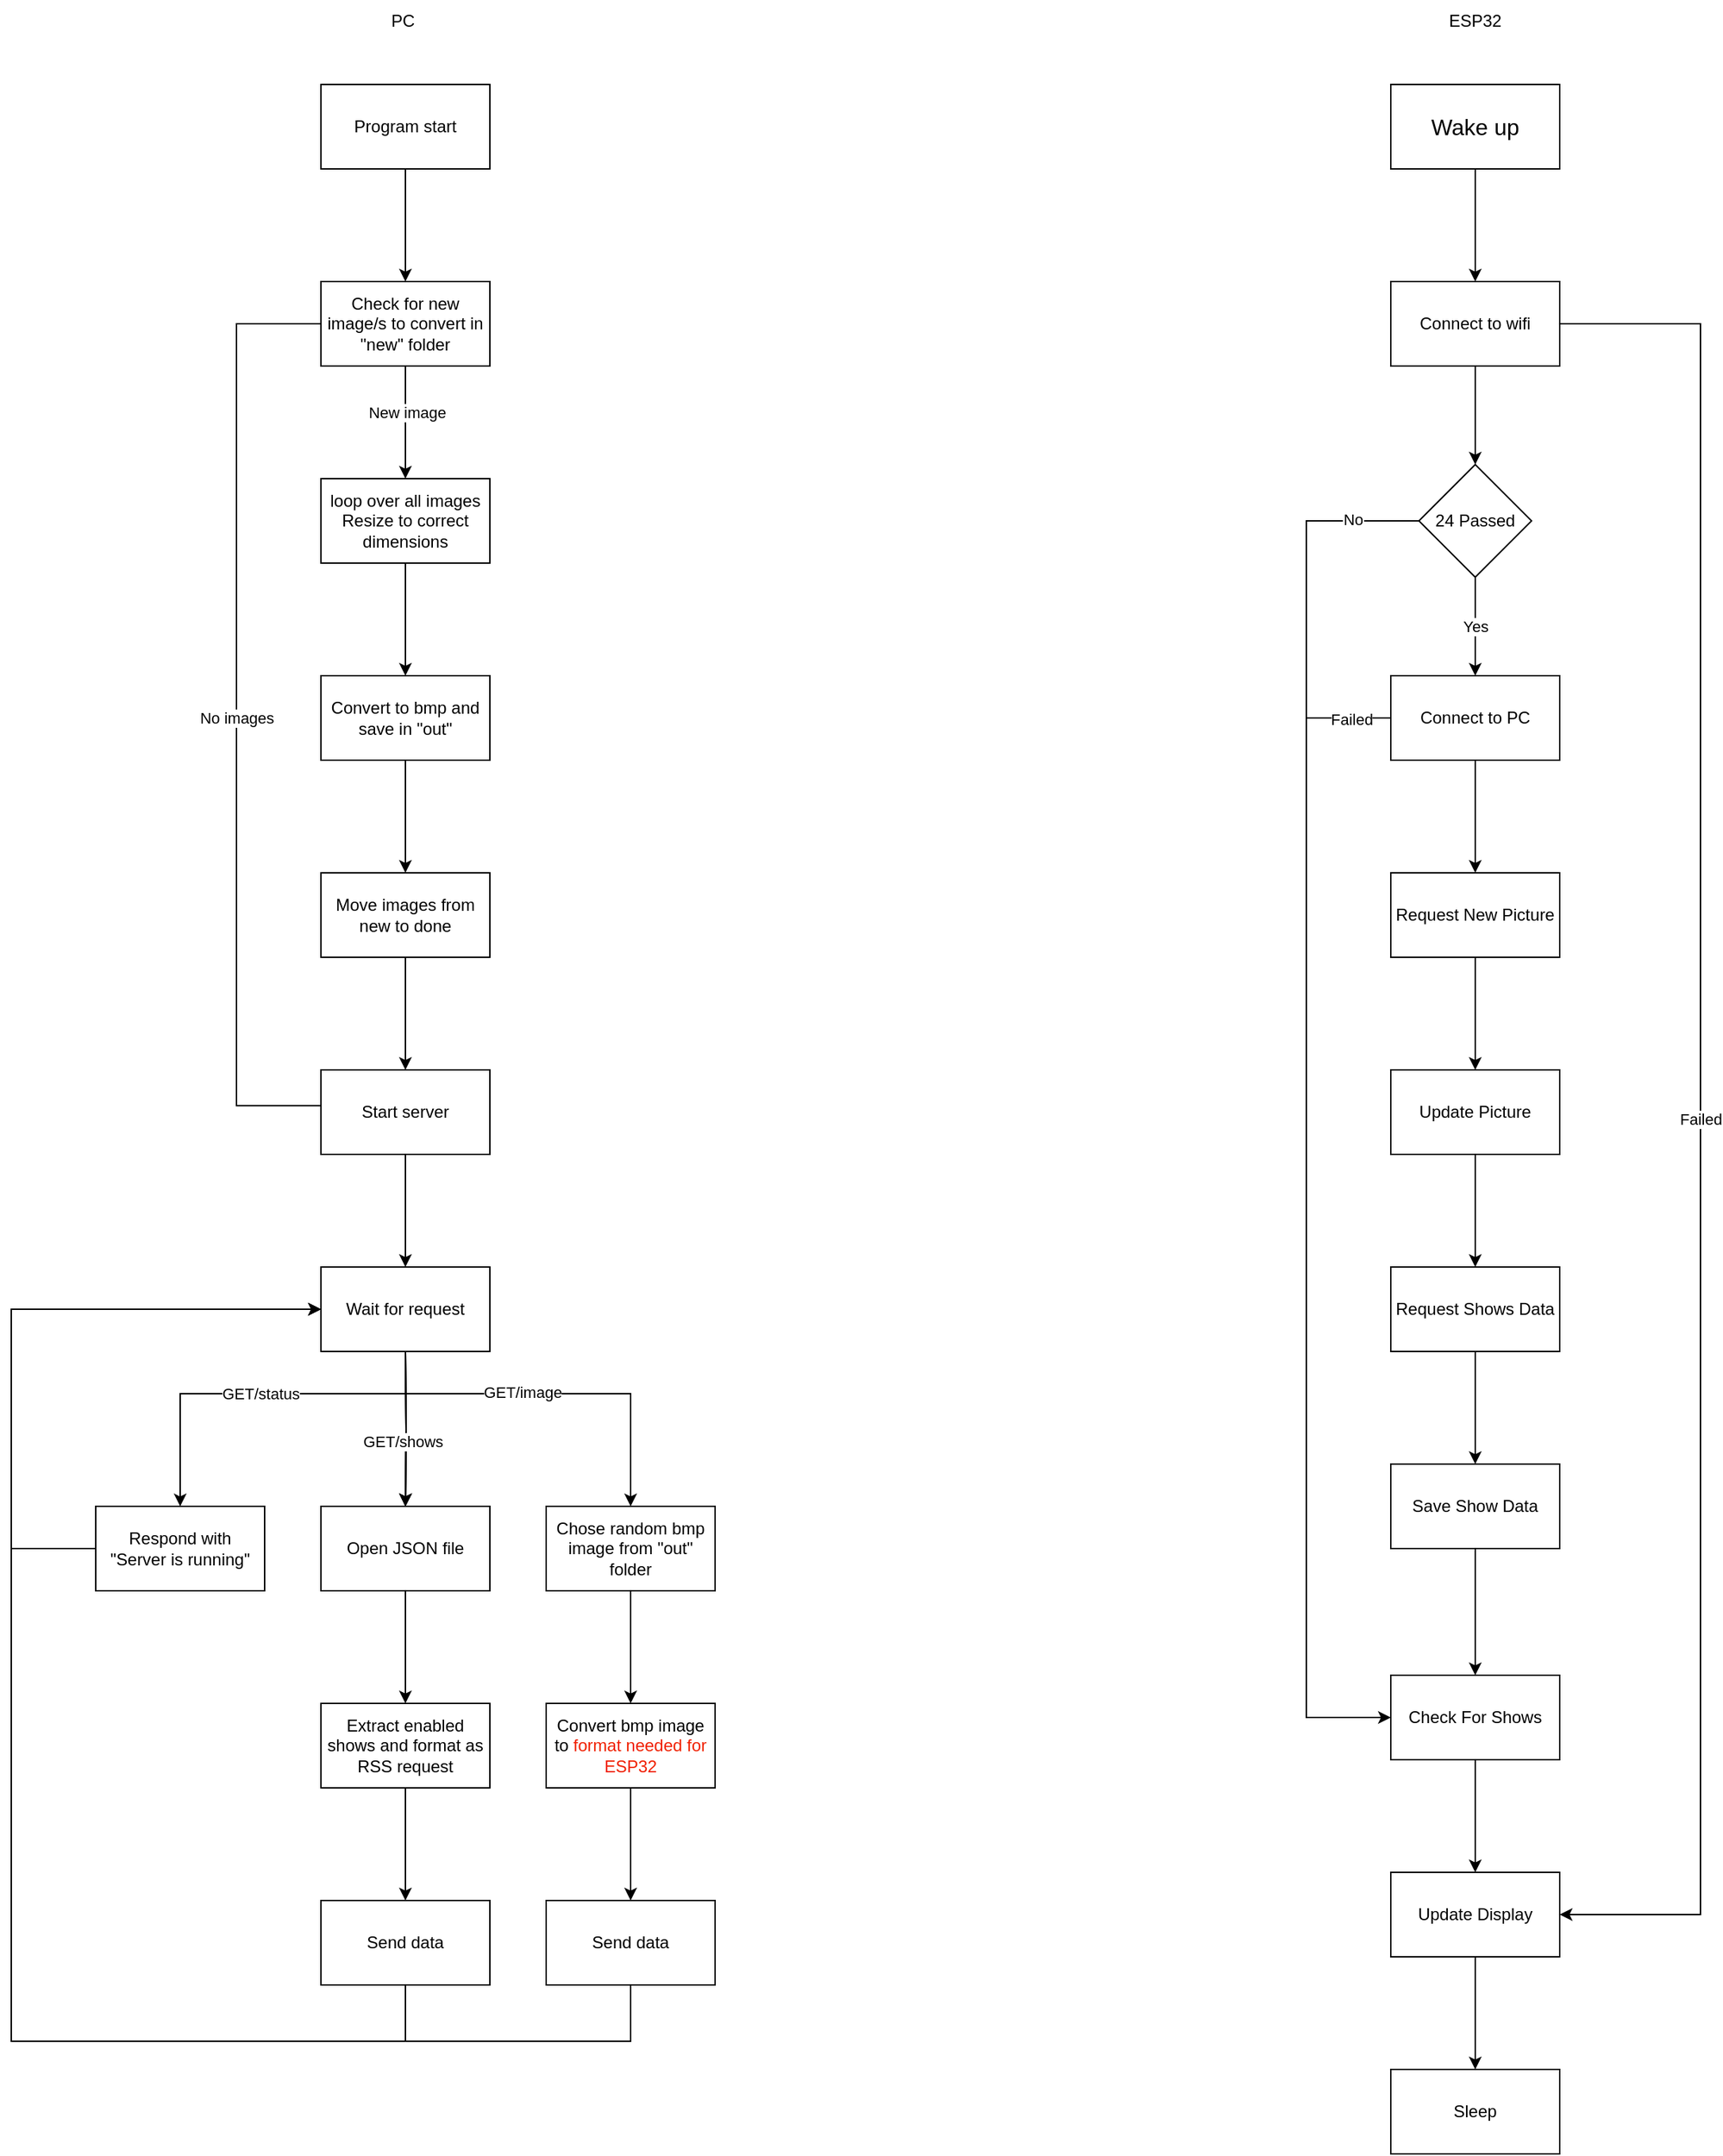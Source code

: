 <mxfile version="24.4.0" type="device">
  <diagram name="Page-1" id="v_gVXT-2C1-Ex_dfOq-r">
    <mxGraphModel dx="3262" dy="1403" grid="1" gridSize="10" guides="1" tooltips="1" connect="1" arrows="1" fold="1" page="0" pageScale="1" pageWidth="850" pageHeight="1100" math="0" shadow="0">
      <root>
        <mxCell id="0" />
        <mxCell id="1" parent="0" />
        <mxCell id="hlbekgY0zkf7wDWTZu2V-8" value="" style="edgeStyle=orthogonalEdgeStyle;rounded=0;orthogonalLoop=1;jettySize=auto;html=1;" parent="1" source="hlbekgY0zkf7wDWTZu2V-6" target="hlbekgY0zkf7wDWTZu2V-7" edge="1">
          <mxGeometry relative="1" as="geometry" />
        </mxCell>
        <mxCell id="hlbekgY0zkf7wDWTZu2V-6" value="&lt;font style=&quot;font-size: 16px;&quot;&gt;Wake up&lt;/font&gt;" style="rounded=0;whiteSpace=wrap;html=1;" parent="1" vertex="1">
          <mxGeometry x="340" y="50" width="120" height="60" as="geometry" />
        </mxCell>
        <mxCell id="hlbekgY0zkf7wDWTZu2V-16" value="" style="edgeStyle=orthogonalEdgeStyle;rounded=0;orthogonalLoop=1;jettySize=auto;html=1;" parent="1" source="hlbekgY0zkf7wDWTZu2V-7" target="hlbekgY0zkf7wDWTZu2V-15" edge="1">
          <mxGeometry relative="1" as="geometry" />
        </mxCell>
        <mxCell id="blfPtZFTOmCnmUc9d1Bj-1" value="Failed" style="edgeStyle=orthogonalEdgeStyle;rounded=0;orthogonalLoop=1;jettySize=auto;html=1;entryX=1;entryY=0.5;entryDx=0;entryDy=0;" parent="1" source="hlbekgY0zkf7wDWTZu2V-7" target="hlbekgY0zkf7wDWTZu2V-35" edge="1">
          <mxGeometry relative="1" as="geometry">
            <mxPoint x="600" y="1370" as="targetPoint" />
            <Array as="points">
              <mxPoint x="560" y="220" />
              <mxPoint x="560" y="1350" />
            </Array>
          </mxGeometry>
        </mxCell>
        <mxCell id="hlbekgY0zkf7wDWTZu2V-7" value="Connect to wifi" style="whiteSpace=wrap;html=1;rounded=0;" parent="1" vertex="1">
          <mxGeometry x="340" y="190" width="120" height="60" as="geometry" />
        </mxCell>
        <mxCell id="hlbekgY0zkf7wDWTZu2V-14" value="" style="edgeStyle=orthogonalEdgeStyle;rounded=0;orthogonalLoop=1;jettySize=auto;html=1;" parent="1" source="hlbekgY0zkf7wDWTZu2V-11" target="hlbekgY0zkf7wDWTZu2V-13" edge="1">
          <mxGeometry relative="1" as="geometry" />
        </mxCell>
        <mxCell id="hlbekgY0zkf7wDWTZu2V-30" style="edgeStyle=orthogonalEdgeStyle;rounded=0;orthogonalLoop=1;jettySize=auto;html=1;endArrow=none;endFill=0;" parent="1" source="hlbekgY0zkf7wDWTZu2V-11" edge="1">
          <mxGeometry relative="1" as="geometry">
            <mxPoint x="280" y="500" as="targetPoint" />
          </mxGeometry>
        </mxCell>
        <mxCell id="hlbekgY0zkf7wDWTZu2V-31" value="Failed" style="edgeLabel;html=1;align=center;verticalAlign=middle;resizable=0;points=[];" parent="hlbekgY0zkf7wDWTZu2V-30" vertex="1" connectable="0">
          <mxGeometry x="-0.056" y="1" relative="1" as="geometry">
            <mxPoint as="offset" />
          </mxGeometry>
        </mxCell>
        <mxCell id="hlbekgY0zkf7wDWTZu2V-11" value="Connect to PC" style="whiteSpace=wrap;html=1;rounded=0;" parent="1" vertex="1">
          <mxGeometry x="340" y="470" width="120" height="60" as="geometry" />
        </mxCell>
        <mxCell id="hlbekgY0zkf7wDWTZu2V-19" value="" style="edgeStyle=orthogonalEdgeStyle;rounded=0;orthogonalLoop=1;jettySize=auto;html=1;" parent="1" source="hlbekgY0zkf7wDWTZu2V-13" target="hlbekgY0zkf7wDWTZu2V-18" edge="1">
          <mxGeometry relative="1" as="geometry" />
        </mxCell>
        <mxCell id="hlbekgY0zkf7wDWTZu2V-13" value="Request New Picture" style="whiteSpace=wrap;html=1;rounded=0;" parent="1" vertex="1">
          <mxGeometry x="340" y="610" width="120" height="60" as="geometry" />
        </mxCell>
        <mxCell id="hlbekgY0zkf7wDWTZu2V-17" value="Yes" style="edgeStyle=orthogonalEdgeStyle;rounded=0;orthogonalLoop=1;jettySize=auto;html=1;entryX=0.5;entryY=0;entryDx=0;entryDy=0;" parent="1" source="hlbekgY0zkf7wDWTZu2V-15" target="hlbekgY0zkf7wDWTZu2V-11" edge="1">
          <mxGeometry relative="1" as="geometry" />
        </mxCell>
        <mxCell id="hlbekgY0zkf7wDWTZu2V-24" style="edgeStyle=orthogonalEdgeStyle;rounded=0;orthogonalLoop=1;jettySize=auto;html=1;entryX=0;entryY=0.5;entryDx=0;entryDy=0;" parent="1" source="hlbekgY0zkf7wDWTZu2V-15" target="hlbekgY0zkf7wDWTZu2V-22" edge="1">
          <mxGeometry relative="1" as="geometry">
            <mxPoint x="280" y="1060" as="targetPoint" />
            <Array as="points">
              <mxPoint x="280" y="360" />
              <mxPoint x="280" y="1210" />
            </Array>
          </mxGeometry>
        </mxCell>
        <mxCell id="hlbekgY0zkf7wDWTZu2V-29" value="No" style="edgeLabel;html=1;align=center;verticalAlign=middle;resizable=0;points=[];" parent="hlbekgY0zkf7wDWTZu2V-24" vertex="1" connectable="0">
          <mxGeometry x="-0.905" y="-1" relative="1" as="geometry">
            <mxPoint as="offset" />
          </mxGeometry>
        </mxCell>
        <mxCell id="hlbekgY0zkf7wDWTZu2V-15" value="24 Passed" style="rhombus;whiteSpace=wrap;html=1;rounded=0;" parent="1" vertex="1">
          <mxGeometry x="360" y="320" width="80" height="80" as="geometry" />
        </mxCell>
        <mxCell id="hlbekgY0zkf7wDWTZu2V-21" value="" style="edgeStyle=orthogonalEdgeStyle;rounded=0;orthogonalLoop=1;jettySize=auto;html=1;" parent="1" source="hlbekgY0zkf7wDWTZu2V-18" target="hlbekgY0zkf7wDWTZu2V-20" edge="1">
          <mxGeometry relative="1" as="geometry" />
        </mxCell>
        <mxCell id="hlbekgY0zkf7wDWTZu2V-18" value="Update Picture" style="whiteSpace=wrap;html=1;rounded=0;" parent="1" vertex="1">
          <mxGeometry x="340" y="750" width="120" height="60" as="geometry" />
        </mxCell>
        <mxCell id="hlbekgY0zkf7wDWTZu2V-33" value="" style="edgeStyle=orthogonalEdgeStyle;rounded=0;orthogonalLoop=1;jettySize=auto;html=1;" parent="1" source="hlbekgY0zkf7wDWTZu2V-20" target="hlbekgY0zkf7wDWTZu2V-32" edge="1">
          <mxGeometry relative="1" as="geometry" />
        </mxCell>
        <mxCell id="hlbekgY0zkf7wDWTZu2V-20" value="Request Shows D&lt;span style=&quot;background-color: initial;&quot;&gt;ata&lt;/span&gt;" style="whiteSpace=wrap;html=1;rounded=0;" parent="1" vertex="1">
          <mxGeometry x="340" y="890" width="120" height="60" as="geometry" />
        </mxCell>
        <mxCell id="hlbekgY0zkf7wDWTZu2V-36" value="" style="edgeStyle=orthogonalEdgeStyle;rounded=0;orthogonalLoop=1;jettySize=auto;html=1;" parent="1" source="hlbekgY0zkf7wDWTZu2V-22" target="hlbekgY0zkf7wDWTZu2V-35" edge="1">
          <mxGeometry relative="1" as="geometry" />
        </mxCell>
        <mxCell id="hlbekgY0zkf7wDWTZu2V-22" value="Check For Shows" style="whiteSpace=wrap;html=1;rounded=0;" parent="1" vertex="1">
          <mxGeometry x="340" y="1180" width="120" height="60" as="geometry" />
        </mxCell>
        <mxCell id="hlbekgY0zkf7wDWTZu2V-34" style="edgeStyle=orthogonalEdgeStyle;rounded=0;orthogonalLoop=1;jettySize=auto;html=1;entryX=0.5;entryY=0;entryDx=0;entryDy=0;" parent="1" source="hlbekgY0zkf7wDWTZu2V-32" target="hlbekgY0zkf7wDWTZu2V-22" edge="1">
          <mxGeometry relative="1" as="geometry" />
        </mxCell>
        <mxCell id="hlbekgY0zkf7wDWTZu2V-32" value="Save Show Data" style="whiteSpace=wrap;html=1;rounded=0;" parent="1" vertex="1">
          <mxGeometry x="340" y="1030" width="120" height="60" as="geometry" />
        </mxCell>
        <mxCell id="hlbekgY0zkf7wDWTZu2V-38" value="" style="edgeStyle=orthogonalEdgeStyle;rounded=0;orthogonalLoop=1;jettySize=auto;html=1;" parent="1" source="hlbekgY0zkf7wDWTZu2V-35" target="hlbekgY0zkf7wDWTZu2V-37" edge="1">
          <mxGeometry relative="1" as="geometry" />
        </mxCell>
        <mxCell id="hlbekgY0zkf7wDWTZu2V-35" value="Update Display" style="whiteSpace=wrap;html=1;rounded=0;" parent="1" vertex="1">
          <mxGeometry x="340" y="1320" width="120" height="60" as="geometry" />
        </mxCell>
        <mxCell id="hlbekgY0zkf7wDWTZu2V-37" value="Sleep" style="whiteSpace=wrap;html=1;rounded=0;" parent="1" vertex="1">
          <mxGeometry x="340" y="1460" width="120" height="60" as="geometry" />
        </mxCell>
        <mxCell id="sk65VkWbbbenA7P_Koog-1" value="ESP32" style="text;html=1;align=center;verticalAlign=middle;whiteSpace=wrap;rounded=0;" vertex="1" parent="1">
          <mxGeometry x="370" y="-10" width="60" height="30" as="geometry" />
        </mxCell>
        <mxCell id="sk65VkWbbbenA7P_Koog-2" value="PC&amp;nbsp;" style="text;html=1;align=center;verticalAlign=middle;whiteSpace=wrap;rounded=0;" vertex="1" parent="1">
          <mxGeometry x="-390" y="-10" width="60" height="30" as="geometry" />
        </mxCell>
        <mxCell id="sk65VkWbbbenA7P_Koog-6" value="" style="edgeStyle=orthogonalEdgeStyle;rounded=0;orthogonalLoop=1;jettySize=auto;html=1;" edge="1" parent="1" source="sk65VkWbbbenA7P_Koog-3" target="sk65VkWbbbenA7P_Koog-5">
          <mxGeometry relative="1" as="geometry" />
        </mxCell>
        <mxCell id="sk65VkWbbbenA7P_Koog-3" value="Program start" style="rounded=0;whiteSpace=wrap;html=1;" vertex="1" parent="1">
          <mxGeometry x="-420" y="50" width="120" height="60" as="geometry" />
        </mxCell>
        <mxCell id="sk65VkWbbbenA7P_Koog-8" value="" style="edgeStyle=orthogonalEdgeStyle;rounded=0;orthogonalLoop=1;jettySize=auto;html=1;" edge="1" parent="1" source="sk65VkWbbbenA7P_Koog-5" target="sk65VkWbbbenA7P_Koog-7">
          <mxGeometry relative="1" as="geometry" />
        </mxCell>
        <mxCell id="sk65VkWbbbenA7P_Koog-9" value="New image" style="edgeLabel;html=1;align=center;verticalAlign=middle;resizable=0;points=[];" vertex="1" connectable="0" parent="sk65VkWbbbenA7P_Koog-8">
          <mxGeometry x="-0.193" y="1" relative="1" as="geometry">
            <mxPoint as="offset" />
          </mxGeometry>
        </mxCell>
        <mxCell id="sk65VkWbbbenA7P_Koog-10" value="No images" style="edgeStyle=orthogonalEdgeStyle;rounded=0;orthogonalLoop=1;jettySize=auto;html=1;entryX=0.995;entryY=0.424;entryDx=0;entryDy=0;entryPerimeter=0;" edge="1" parent="1" source="sk65VkWbbbenA7P_Koog-5" target="sk65VkWbbbenA7P_Koog-16">
          <mxGeometry x="-0.144" relative="1" as="geometry">
            <mxPoint x="-180" y="750" as="targetPoint" />
            <Array as="points">
              <mxPoint x="-480" y="220" />
              <mxPoint x="-480" y="775" />
            </Array>
            <mxPoint as="offset" />
          </mxGeometry>
        </mxCell>
        <mxCell id="sk65VkWbbbenA7P_Koog-5" value="Check for new image/s to convert in &quot;new&quot; folder" style="whiteSpace=wrap;html=1;rounded=0;" vertex="1" parent="1">
          <mxGeometry x="-420" y="190" width="120" height="60" as="geometry" />
        </mxCell>
        <mxCell id="sk65VkWbbbenA7P_Koog-12" value="" style="edgeStyle=orthogonalEdgeStyle;rounded=0;orthogonalLoop=1;jettySize=auto;html=1;" edge="1" parent="1" source="sk65VkWbbbenA7P_Koog-7" target="sk65VkWbbbenA7P_Koog-11">
          <mxGeometry relative="1" as="geometry" />
        </mxCell>
        <mxCell id="sk65VkWbbbenA7P_Koog-7" value="loop over all images&lt;div&gt;Resize to correct dimensions&lt;/div&gt;" style="whiteSpace=wrap;html=1;rounded=0;" vertex="1" parent="1">
          <mxGeometry x="-420" y="330" width="120" height="60" as="geometry" />
        </mxCell>
        <mxCell id="sk65VkWbbbenA7P_Koog-15" value="" style="edgeStyle=orthogonalEdgeStyle;rounded=0;orthogonalLoop=1;jettySize=auto;html=1;" edge="1" parent="1" source="sk65VkWbbbenA7P_Koog-11" target="sk65VkWbbbenA7P_Koog-14">
          <mxGeometry relative="1" as="geometry" />
        </mxCell>
        <mxCell id="sk65VkWbbbenA7P_Koog-11" value="Convert to bmp and save in &quot;out&quot;" style="whiteSpace=wrap;html=1;rounded=0;" vertex="1" parent="1">
          <mxGeometry x="-420" y="470" width="120" height="60" as="geometry" />
        </mxCell>
        <mxCell id="sk65VkWbbbenA7P_Koog-17" value="" style="edgeStyle=orthogonalEdgeStyle;rounded=0;orthogonalLoop=1;jettySize=auto;html=1;" edge="1" parent="1" source="sk65VkWbbbenA7P_Koog-14" target="sk65VkWbbbenA7P_Koog-16">
          <mxGeometry relative="1" as="geometry" />
        </mxCell>
        <mxCell id="sk65VkWbbbenA7P_Koog-14" value="Move images from new to done" style="whiteSpace=wrap;html=1;rounded=0;" vertex="1" parent="1">
          <mxGeometry x="-420" y="610" width="120" height="60" as="geometry" />
        </mxCell>
        <mxCell id="sk65VkWbbbenA7P_Koog-19" value="" style="edgeStyle=orthogonalEdgeStyle;rounded=0;orthogonalLoop=1;jettySize=auto;html=1;" edge="1" parent="1" target="sk65VkWbbbenA7P_Koog-18">
          <mxGeometry relative="1" as="geometry">
            <mxPoint x="-360" y="950" as="sourcePoint" />
            <Array as="points">
              <mxPoint x="-360" y="980" />
              <mxPoint x="-520" y="980" />
            </Array>
          </mxGeometry>
        </mxCell>
        <mxCell id="sk65VkWbbbenA7P_Koog-22" value="GET/status" style="edgeLabel;html=1;align=center;verticalAlign=middle;resizable=0;points=[];" vertex="1" connectable="0" parent="sk65VkWbbbenA7P_Koog-19">
          <mxGeometry x="-0.013" relative="1" as="geometry">
            <mxPoint as="offset" />
          </mxGeometry>
        </mxCell>
        <mxCell id="sk65VkWbbbenA7P_Koog-21" value="" style="edgeStyle=orthogonalEdgeStyle;rounded=0;orthogonalLoop=1;jettySize=auto;html=1;" edge="1" parent="1" target="sk65VkWbbbenA7P_Koog-20">
          <mxGeometry relative="1" as="geometry">
            <mxPoint x="-360" y="950" as="sourcePoint" />
          </mxGeometry>
        </mxCell>
        <mxCell id="sk65VkWbbbenA7P_Koog-24" value="" style="edgeStyle=orthogonalEdgeStyle;rounded=0;orthogonalLoop=1;jettySize=auto;html=1;" edge="1" parent="1" target="sk65VkWbbbenA7P_Koog-20">
          <mxGeometry relative="1" as="geometry">
            <mxPoint x="-360" y="950" as="sourcePoint" />
          </mxGeometry>
        </mxCell>
        <mxCell id="sk65VkWbbbenA7P_Koog-25" value="" style="edgeStyle=orthogonalEdgeStyle;rounded=0;orthogonalLoop=1;jettySize=auto;html=1;" edge="1" parent="1" target="sk65VkWbbbenA7P_Koog-20">
          <mxGeometry relative="1" as="geometry">
            <mxPoint x="-360" y="950" as="sourcePoint" />
          </mxGeometry>
        </mxCell>
        <mxCell id="sk65VkWbbbenA7P_Koog-26" value="" style="edgeStyle=orthogonalEdgeStyle;rounded=0;orthogonalLoop=1;jettySize=auto;html=1;" edge="1" parent="1" target="sk65VkWbbbenA7P_Koog-20">
          <mxGeometry relative="1" as="geometry">
            <mxPoint x="-360" y="950" as="sourcePoint" />
          </mxGeometry>
        </mxCell>
        <mxCell id="sk65VkWbbbenA7P_Koog-31" value="GET/shows" style="edgeLabel;html=1;align=center;verticalAlign=middle;resizable=0;points=[];" vertex="1" connectable="0" parent="sk65VkWbbbenA7P_Koog-26">
          <mxGeometry x="0.169" y="-2" relative="1" as="geometry">
            <mxPoint as="offset" />
          </mxGeometry>
        </mxCell>
        <mxCell id="sk65VkWbbbenA7P_Koog-28" value="" style="edgeStyle=orthogonalEdgeStyle;rounded=0;orthogonalLoop=1;jettySize=auto;html=1;" edge="1" parent="1" target="sk65VkWbbbenA7P_Koog-27">
          <mxGeometry relative="1" as="geometry">
            <mxPoint x="-360" y="950" as="sourcePoint" />
            <Array as="points">
              <mxPoint x="-360" y="980" />
              <mxPoint x="-200" y="980" />
            </Array>
          </mxGeometry>
        </mxCell>
        <mxCell id="sk65VkWbbbenA7P_Koog-30" value="GET/image" style="edgeLabel;html=1;align=center;verticalAlign=middle;resizable=0;points=[];" vertex="1" connectable="0" parent="sk65VkWbbbenA7P_Koog-28">
          <mxGeometry x="-0.164" y="1" relative="1" as="geometry">
            <mxPoint as="offset" />
          </mxGeometry>
        </mxCell>
        <mxCell id="sk65VkWbbbenA7P_Koog-37" value="" style="edgeStyle=orthogonalEdgeStyle;rounded=0;orthogonalLoop=1;jettySize=auto;html=1;" edge="1" parent="1" source="sk65VkWbbbenA7P_Koog-16" target="sk65VkWbbbenA7P_Koog-36">
          <mxGeometry relative="1" as="geometry" />
        </mxCell>
        <mxCell id="sk65VkWbbbenA7P_Koog-16" value="Start server" style="whiteSpace=wrap;html=1;rounded=0;" vertex="1" parent="1">
          <mxGeometry x="-420" y="750" width="120" height="60" as="geometry" />
        </mxCell>
        <mxCell id="sk65VkWbbbenA7P_Koog-42" style="edgeStyle=orthogonalEdgeStyle;rounded=0;orthogonalLoop=1;jettySize=auto;html=1;entryX=0;entryY=0.5;entryDx=0;entryDy=0;" edge="1" parent="1" source="sk65VkWbbbenA7P_Koog-18" target="sk65VkWbbbenA7P_Koog-36">
          <mxGeometry relative="1" as="geometry">
            <Array as="points">
              <mxPoint x="-640" y="1090" />
              <mxPoint x="-640" y="920" />
            </Array>
          </mxGeometry>
        </mxCell>
        <mxCell id="sk65VkWbbbenA7P_Koog-18" value="Respond with&lt;div&gt;&quot;Server is running&quot;&lt;/div&gt;" style="whiteSpace=wrap;html=1;rounded=0;" vertex="1" parent="1">
          <mxGeometry x="-580" y="1060" width="120" height="60" as="geometry" />
        </mxCell>
        <mxCell id="sk65VkWbbbenA7P_Koog-33" value="" style="edgeStyle=orthogonalEdgeStyle;rounded=0;orthogonalLoop=1;jettySize=auto;html=1;" edge="1" parent="1" source="sk65VkWbbbenA7P_Koog-20" target="sk65VkWbbbenA7P_Koog-32">
          <mxGeometry relative="1" as="geometry" />
        </mxCell>
        <mxCell id="sk65VkWbbbenA7P_Koog-20" value="Open JSON file" style="whiteSpace=wrap;html=1;rounded=0;" vertex="1" parent="1">
          <mxGeometry x="-420" y="1060" width="120" height="60" as="geometry" />
        </mxCell>
        <mxCell id="sk65VkWbbbenA7P_Koog-39" value="" style="edgeStyle=orthogonalEdgeStyle;rounded=0;orthogonalLoop=1;jettySize=auto;html=1;" edge="1" parent="1" source="sk65VkWbbbenA7P_Koog-27" target="sk65VkWbbbenA7P_Koog-38">
          <mxGeometry relative="1" as="geometry" />
        </mxCell>
        <mxCell id="sk65VkWbbbenA7P_Koog-27" value="Chose random bmp image from &quot;out&quot; folder" style="whiteSpace=wrap;html=1;rounded=0;" vertex="1" parent="1">
          <mxGeometry x="-260" y="1060" width="120" height="60" as="geometry" />
        </mxCell>
        <mxCell id="sk65VkWbbbenA7P_Koog-35" value="" style="edgeStyle=orthogonalEdgeStyle;rounded=0;orthogonalLoop=1;jettySize=auto;html=1;" edge="1" parent="1" source="sk65VkWbbbenA7P_Koog-32" target="sk65VkWbbbenA7P_Koog-34">
          <mxGeometry relative="1" as="geometry" />
        </mxCell>
        <mxCell id="sk65VkWbbbenA7P_Koog-32" value="Extract enabled shows and format as RSS request" style="whiteSpace=wrap;html=1;rounded=0;" vertex="1" parent="1">
          <mxGeometry x="-420" y="1200" width="120" height="60" as="geometry" />
        </mxCell>
        <mxCell id="sk65VkWbbbenA7P_Koog-43" style="edgeStyle=orthogonalEdgeStyle;rounded=0;orthogonalLoop=1;jettySize=auto;html=1;entryX=0;entryY=0.5;entryDx=0;entryDy=0;" edge="1" parent="1" source="sk65VkWbbbenA7P_Koog-34" target="sk65VkWbbbenA7P_Koog-36">
          <mxGeometry relative="1" as="geometry">
            <Array as="points">
              <mxPoint x="-360" y="1440" />
              <mxPoint x="-640" y="1440" />
              <mxPoint x="-640" y="920" />
            </Array>
          </mxGeometry>
        </mxCell>
        <mxCell id="sk65VkWbbbenA7P_Koog-34" value="Send data" style="whiteSpace=wrap;html=1;rounded=0;" vertex="1" parent="1">
          <mxGeometry x="-420" y="1340" width="120" height="60" as="geometry" />
        </mxCell>
        <mxCell id="sk65VkWbbbenA7P_Koog-36" value="Wait for request" style="whiteSpace=wrap;html=1;rounded=0;" vertex="1" parent="1">
          <mxGeometry x="-420" y="890" width="120" height="60" as="geometry" />
        </mxCell>
        <mxCell id="sk65VkWbbbenA7P_Koog-41" value="" style="edgeStyle=orthogonalEdgeStyle;rounded=0;orthogonalLoop=1;jettySize=auto;html=1;" edge="1" parent="1" source="sk65VkWbbbenA7P_Koog-38" target="sk65VkWbbbenA7P_Koog-40">
          <mxGeometry relative="1" as="geometry" />
        </mxCell>
        <mxCell id="sk65VkWbbbenA7P_Koog-38" value="Convert bmp image to &lt;font color=&quot;#f02000&quot;&gt;format needed for ESP32&lt;/font&gt;" style="whiteSpace=wrap;html=1;rounded=0;" vertex="1" parent="1">
          <mxGeometry x="-260" y="1200" width="120" height="60" as="geometry" />
        </mxCell>
        <mxCell id="sk65VkWbbbenA7P_Koog-44" style="edgeStyle=orthogonalEdgeStyle;rounded=0;orthogonalLoop=1;jettySize=auto;html=1;entryX=0;entryY=0.5;entryDx=0;entryDy=0;" edge="1" parent="1" source="sk65VkWbbbenA7P_Koog-40" target="sk65VkWbbbenA7P_Koog-36">
          <mxGeometry relative="1" as="geometry">
            <Array as="points">
              <mxPoint x="-200" y="1440" />
              <mxPoint x="-640" y="1440" />
              <mxPoint x="-640" y="920" />
            </Array>
          </mxGeometry>
        </mxCell>
        <mxCell id="sk65VkWbbbenA7P_Koog-40" value="Send data" style="whiteSpace=wrap;html=1;rounded=0;" vertex="1" parent="1">
          <mxGeometry x="-260" y="1340" width="120" height="60" as="geometry" />
        </mxCell>
      </root>
    </mxGraphModel>
  </diagram>
</mxfile>
